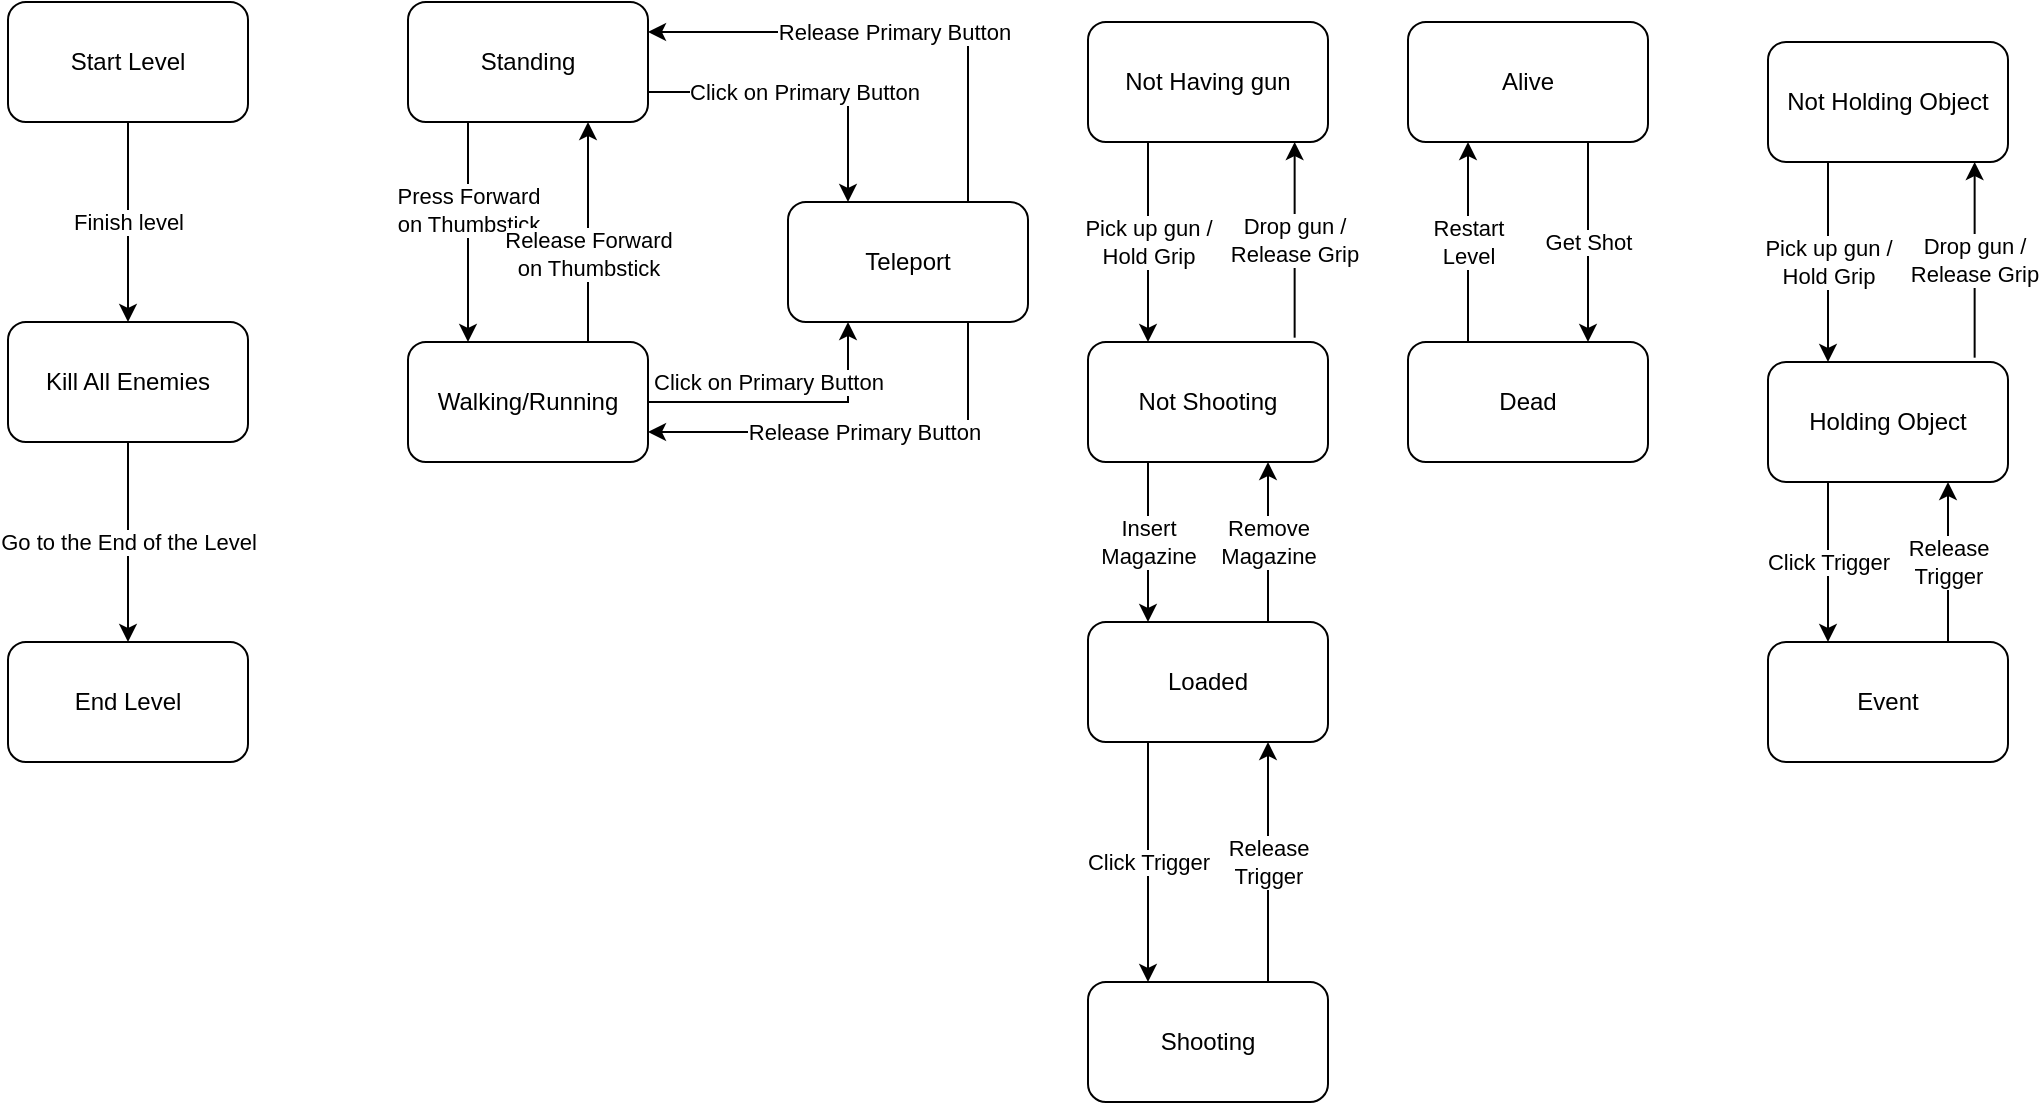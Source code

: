 <mxfile version="15.7.3" type="device"><diagram id="QBiRJTGC_aLcrJoy5suU" name="Page-1"><mxGraphModel dx="2922" dy="903" grid="1" gridSize="10" guides="1" tooltips="1" connect="1" arrows="1" fold="1" page="1" pageScale="1" pageWidth="1500" pageHeight="1100" math="0" shadow="0"><root><mxCell id="0"/><mxCell id="1" parent="0"/><mxCell id="SRphNtCk-Zz9CnA7ONTq-3" style="edgeStyle=orthogonalEdgeStyle;rounded=0;orthogonalLoop=1;jettySize=auto;html=1;entryX=0.25;entryY=1;entryDx=0;entryDy=0;" parent="1" source="np3wWZxIEEjA6qoKs62I-1" target="SRphNtCk-Zz9CnA7ONTq-2" edge="1"><mxGeometry relative="1" as="geometry"/></mxCell><mxCell id="SRphNtCk-Zz9CnA7ONTq-8" value="&lt;span style=&quot;color: rgb(0 , 0 , 0) ; font-family: &amp;#34;helvetica&amp;#34; ; font-size: 11px ; font-style: normal ; font-weight: 400 ; letter-spacing: normal ; text-align: center ; text-indent: 0px ; text-transform: none ; word-spacing: 0px ; background-color: rgb(255 , 255 , 255) ; display: inline ; float: none&quot;&gt;Click on Primary Button&lt;/span&gt;&lt;br&gt;" style="edgeLabel;html=1;align=center;verticalAlign=middle;resizable=0;points=[];" parent="SRphNtCk-Zz9CnA7ONTq-3" vertex="1" connectable="0"><mxGeometry x="-0.486" y="1" relative="1" as="geometry"><mxPoint x="24" y="-9" as="offset"/></mxGeometry></mxCell><mxCell id="np3wWZxIEEjA6qoKs62I-1" value="Walking/Running" style="whiteSpace=wrap;html=1;rounded=1;" parent="1" vertex="1"><mxGeometry x="200" y="170" width="120" height="60" as="geometry"/></mxCell><mxCell id="SRphNtCk-Zz9CnA7ONTq-5" value="Click on Primary Button" style="edgeStyle=orthogonalEdgeStyle;rounded=0;orthogonalLoop=1;jettySize=auto;html=1;exitX=1;exitY=0.75;exitDx=0;exitDy=0;entryX=0.25;entryY=0;entryDx=0;entryDy=0;" parent="1" source="np3wWZxIEEjA6qoKs62I-12" target="SRphNtCk-Zz9CnA7ONTq-2" edge="1"><mxGeometry relative="1" as="geometry"/></mxCell><mxCell id="np3wWZxIEEjA6qoKs62I-12" value="Standing" style="whiteSpace=wrap;html=1;rounded=1;" parent="1" vertex="1"><mxGeometry x="200" width="120" height="60" as="geometry"/></mxCell><mxCell id="np3wWZxIEEjA6qoKs62I-14" value="Press Forward&lt;br&gt;on Thumbstick" style="endArrow=classic;html=1;exitX=0.25;exitY=1;exitDx=0;exitDy=0;entryX=0.25;entryY=0;entryDx=0;entryDy=0;orthogonal=1;" parent="1" source="np3wWZxIEEjA6qoKs62I-12" target="np3wWZxIEEjA6qoKs62I-1" edge="1"><mxGeometry x="-0.2" width="50" height="50" relative="1" as="geometry"><mxPoint x="520" y="480" as="sourcePoint"/><mxPoint x="570" y="430" as="targetPoint"/><mxPoint as="offset"/></mxGeometry></mxCell><mxCell id="SRphNtCk-Zz9CnA7ONTq-10" value="Insert&lt;br&gt;Magazine" style="edgeStyle=orthogonalEdgeStyle;rounded=0;orthogonalLoop=1;jettySize=auto;html=1;exitX=0.25;exitY=1;exitDx=0;exitDy=0;entryX=0.25;entryY=0;entryDx=0;entryDy=0;" parent="1" source="pLxfPbHh6WGaG6yIgsDh-2" target="SRphNtCk-Zz9CnA7ONTq-9" edge="1"><mxGeometry relative="1" as="geometry"/></mxCell><mxCell id="pLxfPbHh6WGaG6yIgsDh-2" value="Not Shooting" style="whiteSpace=wrap;html=1;rounded=1;" parent="1" vertex="1"><mxGeometry x="540" y="170" width="120" height="60" as="geometry"/></mxCell><mxCell id="SRphNtCk-Zz9CnA7ONTq-13" value="Release &lt;br&gt;Trigger" style="edgeStyle=orthogonalEdgeStyle;rounded=0;orthogonalLoop=1;jettySize=auto;html=1;exitX=0.75;exitY=0;exitDx=0;exitDy=0;entryX=0.75;entryY=1;entryDx=0;entryDy=0;" parent="1" source="pLxfPbHh6WGaG6yIgsDh-4" target="SRphNtCk-Zz9CnA7ONTq-9" edge="1"><mxGeometry relative="1" as="geometry"/></mxCell><mxCell id="pLxfPbHh6WGaG6yIgsDh-4" value="Shooting" style="whiteSpace=wrap;html=1;rounded=1;" parent="1" vertex="1"><mxGeometry x="540" y="490" width="120" height="60" as="geometry"/></mxCell><mxCell id="pLxfPbHh6WGaG6yIgsDh-15" value="Not Having gun" style="whiteSpace=wrap;html=1;rounded=1;" parent="1" vertex="1"><mxGeometry x="540" y="10" width="120" height="60" as="geometry"/></mxCell><mxCell id="pLxfPbHh6WGaG6yIgsDh-16" value="Pick up gun /&lt;br&gt;Hold Grip" style="endArrow=classic;html=1;exitX=0.25;exitY=1;exitDx=0;exitDy=0;entryX=0.25;entryY=0;entryDx=0;entryDy=0;orthogonal=1;" parent="1" source="pLxfPbHh6WGaG6yIgsDh-15" target="pLxfPbHh6WGaG6yIgsDh-2" edge="1"><mxGeometry width="50" height="50" relative="1" as="geometry"><mxPoint x="660" y="320" as="sourcePoint"/><mxPoint x="270" y="440" as="targetPoint"/></mxGeometry></mxCell><mxCell id="pLxfPbHh6WGaG6yIgsDh-17" value="Drop gun / &lt;br&gt;Release Grip" style="endArrow=classic;html=1;orthogonal=1;exitX=0.861;exitY=-0.036;exitDx=0;exitDy=0;exitPerimeter=0;" parent="1" source="pLxfPbHh6WGaG6yIgsDh-2" target="pLxfPbHh6WGaG6yIgsDh-15" edge="1"><mxGeometry width="50" height="50" relative="1" as="geometry"><mxPoint x="220" y="490" as="sourcePoint"/><mxPoint x="720" y="320" as="targetPoint"/></mxGeometry></mxCell><mxCell id="pLxfPbHh6WGaG6yIgsDh-22" value="Get Shot" style="orthogonalLoop=1;jettySize=auto;html=1;exitX=0.75;exitY=1;exitDx=0;exitDy=0;entryX=0.75;entryY=0;entryDx=0;entryDy=0;orthogonal=1;" parent="1" source="pLxfPbHh6WGaG6yIgsDh-19" target="pLxfPbHh6WGaG6yIgsDh-21" edge="1"><mxGeometry relative="1" as="geometry"><mxPoint x="50" y="420" as="sourcePoint"/></mxGeometry></mxCell><mxCell id="pLxfPbHh6WGaG6yIgsDh-19" value="Alive" style="whiteSpace=wrap;html=1;rounded=1;" parent="1" vertex="1"><mxGeometry x="700" y="10" width="120" height="60" as="geometry"/></mxCell><mxCell id="pLxfPbHh6WGaG6yIgsDh-21" value="Dead" style="whiteSpace=wrap;html=1;rounded=1;" parent="1" vertex="1"><mxGeometry x="700" y="170" width="120" height="60" as="geometry"/></mxCell><mxCell id="pLxfPbHh6WGaG6yIgsDh-23" value="Restart&lt;br&gt;Level" style="endArrow=classic;html=1;exitX=0.25;exitY=0;exitDx=0;exitDy=0;entryX=0.25;entryY=1;entryDx=0;entryDy=0;orthogonal=1;" parent="1" source="pLxfPbHh6WGaG6yIgsDh-21" target="pLxfPbHh6WGaG6yIgsDh-19" edge="1"><mxGeometry width="50" height="50" relative="1" as="geometry"><mxPoint x="160" y="400" as="sourcePoint"/><mxPoint x="210" y="350" as="targetPoint"/></mxGeometry></mxCell><mxCell id="pLxfPbHh6WGaG6yIgsDh-26" value="Finish level" style="edgeStyle=orthogonalEdgeStyle;orthogonalLoop=1;jettySize=auto;html=1;noEdgeStyle=1;orthogonal=1;" parent="1" source="pLxfPbHh6WGaG6yIgsDh-24" target="pLxfPbHh6WGaG6yIgsDh-25" edge="1"><mxGeometry relative="1" as="geometry"><Array as="points"><mxPoint x="60" y="72"/><mxPoint x="60" y="148"/></Array></mxGeometry></mxCell><mxCell id="pLxfPbHh6WGaG6yIgsDh-24" value="Start Level" style="whiteSpace=wrap;html=1;rounded=1;" parent="1" vertex="1"><mxGeometry width="120" height="60" as="geometry"/></mxCell><mxCell id="pLxfPbHh6WGaG6yIgsDh-25" value="Kill All Enemies" style="whiteSpace=wrap;html=1;rounded=1;" parent="1" vertex="1"><mxGeometry y="160" width="120" height="60" as="geometry"/></mxCell><mxCell id="pLxfPbHh6WGaG6yIgsDh-27" value="End Level" style="whiteSpace=wrap;html=1;rounded=1;" parent="1" vertex="1"><mxGeometry y="320" width="120" height="60" as="geometry"/></mxCell><mxCell id="pLxfPbHh6WGaG6yIgsDh-28" value="Go to the End of the Level" style="endArrow=classic;html=1;exitDx=0;exitDy=0;entryDx=0;entryDy=0;edgeStyle=orthogonalEdgeStyle;noEdgeStyle=1;orthogonal=1;" parent="1" source="pLxfPbHh6WGaG6yIgsDh-25" target="pLxfPbHh6WGaG6yIgsDh-27" edge="1"><mxGeometry width="50" height="50" relative="1" as="geometry"><mxPoint x="290" y="630" as="sourcePoint"/><mxPoint x="340" y="580" as="targetPoint"/><Array as="points"><mxPoint x="60" y="232"/><mxPoint x="60" y="308"/></Array></mxGeometry></mxCell><mxCell id="pLxfPbHh6WGaG6yIgsDh-31" value="Release Forward&lt;br&gt;on Thumbstick" style="endArrow=classic;html=1;exitX=0.75;exitY=0;exitDx=0;exitDy=0;entryX=0.75;entryY=1;entryDx=0;entryDy=0;" parent="1" source="np3wWZxIEEjA6qoKs62I-1" target="np3wWZxIEEjA6qoKs62I-12" edge="1"><mxGeometry x="-0.2" width="50" height="50" relative="1" as="geometry"><mxPoint x="380" y="270" as="sourcePoint"/><mxPoint x="430" y="220" as="targetPoint"/><mxPoint as="offset"/></mxGeometry></mxCell><mxCell id="SRphNtCk-Zz9CnA7ONTq-4" value="&lt;span style=&quot;color: rgb(0 , 0 , 0) ; font-family: &amp;#34;helvetica&amp;#34; ; font-size: 11px ; font-style: normal ; font-weight: 400 ; letter-spacing: normal ; text-align: center ; text-indent: 0px ; text-transform: none ; word-spacing: 0px ; background-color: rgb(255 , 255 , 255) ; display: inline ; float: none&quot;&gt;Release Primary Button&lt;/span&gt;&lt;br&gt;" style="edgeStyle=orthogonalEdgeStyle;rounded=0;orthogonalLoop=1;jettySize=auto;html=1;exitX=0.75;exitY=1;exitDx=0;exitDy=0;entryX=1;entryY=0.75;entryDx=0;entryDy=0;" parent="1" source="SRphNtCk-Zz9CnA7ONTq-2" target="np3wWZxIEEjA6qoKs62I-1" edge="1"><mxGeometry relative="1" as="geometry"/></mxCell><mxCell id="SRphNtCk-Zz9CnA7ONTq-7" value="&lt;span style=&quot;color: rgb(0 , 0 , 0) ; font-family: &amp;#34;helvetica&amp;#34; ; font-size: 11px ; font-style: normal ; font-weight: 400 ; letter-spacing: normal ; text-align: center ; text-indent: 0px ; text-transform: none ; word-spacing: 0px ; background-color: rgb(255 , 255 , 255) ; display: inline ; float: none&quot;&gt;Release Primary Button&lt;/span&gt;&lt;br&gt;" style="edgeStyle=orthogonalEdgeStyle;rounded=0;orthogonalLoop=1;jettySize=auto;html=1;exitX=0.75;exitY=0;exitDx=0;exitDy=0;entryX=1;entryY=0.25;entryDx=0;entryDy=0;" parent="1" source="SRphNtCk-Zz9CnA7ONTq-2" target="np3wWZxIEEjA6qoKs62I-12" edge="1"><mxGeometry relative="1" as="geometry"/></mxCell><mxCell id="SRphNtCk-Zz9CnA7ONTq-2" value="Teleport" style="rounded=1;whiteSpace=wrap;html=1;" parent="1" vertex="1"><mxGeometry x="390" y="100" width="120" height="60" as="geometry"/></mxCell><mxCell id="SRphNtCk-Zz9CnA7ONTq-11" value="&lt;span style=&quot;color: rgb(0 , 0 , 0) ; font-family: &amp;#34;helvetica&amp;#34; ; font-size: 11px ; font-style: normal ; font-weight: 400 ; letter-spacing: normal ; text-align: center ; text-indent: 0px ; text-transform: none ; word-spacing: 0px ; background-color: rgb(255 , 255 , 255) ; display: inline ; float: none&quot;&gt;Remove&lt;/span&gt;&lt;br style=&quot;color: rgb(0 , 0 , 0) ; font-family: &amp;#34;helvetica&amp;#34; ; font-size: 11px ; font-style: normal ; font-weight: 400 ; letter-spacing: normal ; text-align: center ; text-indent: 0px ; text-transform: none ; word-spacing: 0px&quot;&gt;&lt;span style=&quot;color: rgb(0 , 0 , 0) ; font-family: &amp;#34;helvetica&amp;#34; ; font-size: 11px ; font-style: normal ; font-weight: 400 ; letter-spacing: normal ; text-align: center ; text-indent: 0px ; text-transform: none ; word-spacing: 0px ; background-color: rgb(255 , 255 , 255) ; display: inline ; float: none&quot;&gt;Magazine&lt;/span&gt;" style="edgeStyle=orthogonalEdgeStyle;rounded=0;orthogonalLoop=1;jettySize=auto;html=1;exitX=0.75;exitY=0;exitDx=0;exitDy=0;entryX=0.75;entryY=1;entryDx=0;entryDy=0;" parent="1" source="SRphNtCk-Zz9CnA7ONTq-9" target="pLxfPbHh6WGaG6yIgsDh-2" edge="1"><mxGeometry relative="1" as="geometry"/></mxCell><mxCell id="SRphNtCk-Zz9CnA7ONTq-12" value="Click Trigger" style="edgeStyle=orthogonalEdgeStyle;rounded=0;orthogonalLoop=1;jettySize=auto;html=1;exitX=0.25;exitY=1;exitDx=0;exitDy=0;entryX=0.25;entryY=0;entryDx=0;entryDy=0;" parent="1" source="SRphNtCk-Zz9CnA7ONTq-9" target="pLxfPbHh6WGaG6yIgsDh-4" edge="1"><mxGeometry relative="1" as="geometry"/></mxCell><mxCell id="SRphNtCk-Zz9CnA7ONTq-9" value="Loaded" style="rounded=1;whiteSpace=wrap;html=1;" parent="1" vertex="1"><mxGeometry x="540" y="310" width="120" height="60" as="geometry"/></mxCell><mxCell id="cPwQE5qSKyYtVLqv2uvj-2" value="Holding Object" style="whiteSpace=wrap;html=1;rounded=1;" vertex="1" parent="1"><mxGeometry x="880" y="180" width="120" height="60" as="geometry"/></mxCell><mxCell id="cPwQE5qSKyYtVLqv2uvj-3" value="Release &lt;br&gt;Trigger" style="edgeStyle=orthogonalEdgeStyle;rounded=0;orthogonalLoop=1;jettySize=auto;html=1;exitX=0.75;exitY=0;exitDx=0;exitDy=0;entryX=0.75;entryY=1;entryDx=0;entryDy=0;" edge="1" parent="1" source="cPwQE5qSKyYtVLqv2uvj-4" target="cPwQE5qSKyYtVLqv2uvj-2"><mxGeometry relative="1" as="geometry"><mxPoint x="970" y="380" as="targetPoint"/></mxGeometry></mxCell><mxCell id="cPwQE5qSKyYtVLqv2uvj-4" value="Event" style="whiteSpace=wrap;html=1;rounded=1;" vertex="1" parent="1"><mxGeometry x="880" y="320" width="120" height="60" as="geometry"/></mxCell><mxCell id="cPwQE5qSKyYtVLqv2uvj-5" value="Not Holding Object" style="whiteSpace=wrap;html=1;rounded=1;" vertex="1" parent="1"><mxGeometry x="880" y="20" width="120" height="60" as="geometry"/></mxCell><mxCell id="cPwQE5qSKyYtVLqv2uvj-6" value="Pick up gun /&lt;br&gt;Hold Grip" style="endArrow=classic;html=1;exitX=0.25;exitY=1;exitDx=0;exitDy=0;entryX=0.25;entryY=0;entryDx=0;entryDy=0;orthogonal=1;" edge="1" parent="1" source="cPwQE5qSKyYtVLqv2uvj-5" target="cPwQE5qSKyYtVLqv2uvj-2"><mxGeometry width="50" height="50" relative="1" as="geometry"><mxPoint x="1000" y="330" as="sourcePoint"/><mxPoint x="610" y="450" as="targetPoint"/></mxGeometry></mxCell><mxCell id="cPwQE5qSKyYtVLqv2uvj-7" value="Drop gun / &lt;br&gt;Release Grip" style="endArrow=classic;html=1;orthogonal=1;exitX=0.861;exitY=-0.036;exitDx=0;exitDy=0;exitPerimeter=0;" edge="1" parent="1" source="cPwQE5qSKyYtVLqv2uvj-2" target="cPwQE5qSKyYtVLqv2uvj-5"><mxGeometry width="50" height="50" relative="1" as="geometry"><mxPoint x="560" y="500" as="sourcePoint"/><mxPoint x="1060" y="330" as="targetPoint"/></mxGeometry></mxCell><mxCell id="cPwQE5qSKyYtVLqv2uvj-9" value="Click Trigger" style="edgeStyle=orthogonalEdgeStyle;rounded=0;orthogonalLoop=1;jettySize=auto;html=1;exitX=0.25;exitY=1;exitDx=0;exitDy=0;entryX=0.25;entryY=0;entryDx=0;entryDy=0;" edge="1" parent="1" source="cPwQE5qSKyYtVLqv2uvj-2" target="cPwQE5qSKyYtVLqv2uvj-4"><mxGeometry relative="1" as="geometry"><mxPoint x="910" y="380" as="sourcePoint"/></mxGeometry></mxCell></root></mxGraphModel></diagram></mxfile>